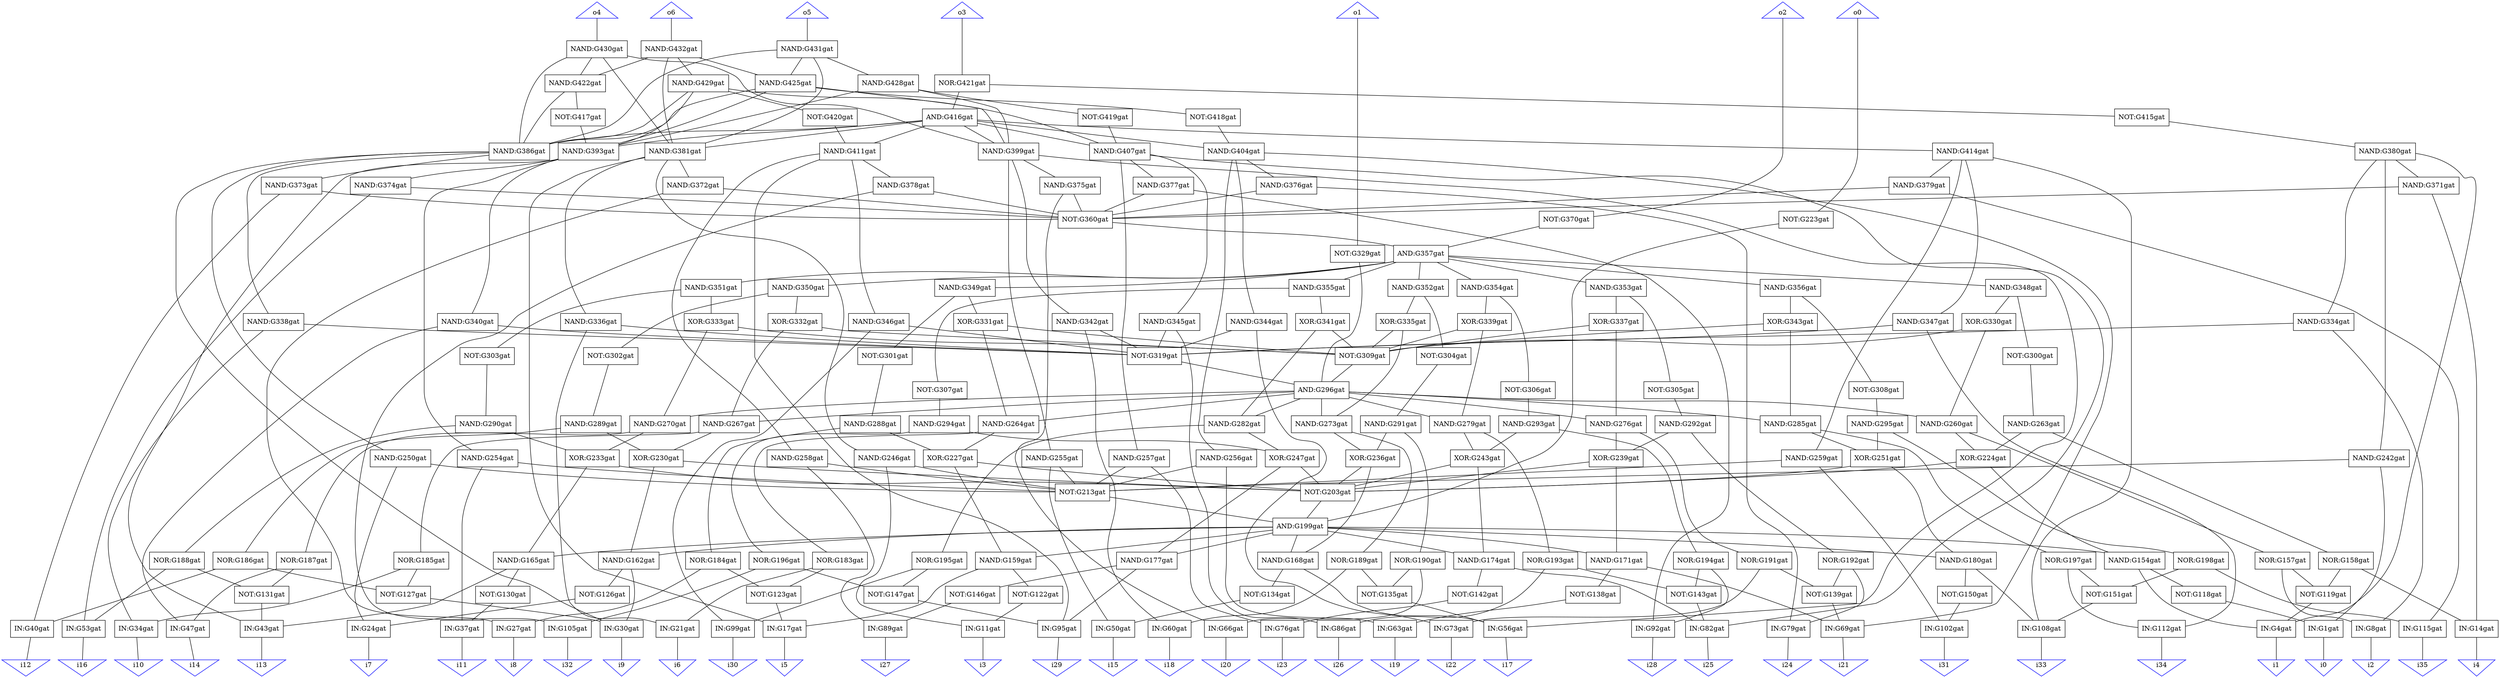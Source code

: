 digraph {
// Primary Inputs
{ rank=sink
  i0 [shape=invtriangle,color=blue];
  i1 [shape=invtriangle,color=blue];
  i2 [shape=invtriangle,color=blue];
  i3 [shape=invtriangle,color=blue];
  i4 [shape=invtriangle,color=blue];
  i5 [shape=invtriangle,color=blue];
  i6 [shape=invtriangle,color=blue];
  i7 [shape=invtriangle,color=blue];
  i8 [shape=invtriangle,color=blue];
  i9 [shape=invtriangle,color=blue];
  i10 [shape=invtriangle,color=blue];
  i11 [shape=invtriangle,color=blue];
  i12 [shape=invtriangle,color=blue];
  i13 [shape=invtriangle,color=blue];
  i14 [shape=invtriangle,color=blue];
  i15 [shape=invtriangle,color=blue];
  i16 [shape=invtriangle,color=blue];
  i17 [shape=invtriangle,color=blue];
  i18 [shape=invtriangle,color=blue];
  i19 [shape=invtriangle,color=blue];
  i20 [shape=invtriangle,color=blue];
  i21 [shape=invtriangle,color=blue];
  i22 [shape=invtriangle,color=blue];
  i23 [shape=invtriangle,color=blue];
  i24 [shape=invtriangle,color=blue];
  i25 [shape=invtriangle,color=blue];
  i26 [shape=invtriangle,color=blue];
  i27 [shape=invtriangle,color=blue];
  i28 [shape=invtriangle,color=blue];
  i29 [shape=invtriangle,color=blue];
  i30 [shape=invtriangle,color=blue];
  i31 [shape=invtriangle,color=blue];
  i32 [shape=invtriangle,color=blue];
  i33 [shape=invtriangle,color=blue];
  i34 [shape=invtriangle,color=blue];
  i35 [shape=invtriangle,color=blue];
}
// Primary Outputs
{ rank=source
  o0 [shape=triangle,color=blue];
  o1 [shape=triangle,color=blue];
  o2 [shape=triangle,color=blue];
  o3 [shape=triangle,color=blue];
  o4 [shape=triangle,color=blue];
  o5 [shape=triangle,color=blue];
  o6 [shape=triangle,color=blue];
}
// Inputs
{ rank=same
  "G1gat" [label="IN:G1gat",shape=box]; // Input(name=G1gat)
  "G4gat" [label="IN:G4gat",shape=box]; // Input(name=G4gat)
  "G8gat" [label="IN:G8gat",shape=box]; // Input(name=G8gat)
  "G11gat" [label="IN:G11gat",shape=box]; // Input(name=G11gat)
  "G14gat" [label="IN:G14gat",shape=box]; // Input(name=G14gat)
  "G17gat" [label="IN:G17gat",shape=box]; // Input(name=G17gat)
  "G21gat" [label="IN:G21gat",shape=box]; // Input(name=G21gat)
  "G24gat" [label="IN:G24gat",shape=box]; // Input(name=G24gat)
  "G27gat" [label="IN:G27gat",shape=box]; // Input(name=G27gat)
  "G30gat" [label="IN:G30gat",shape=box]; // Input(name=G30gat)
  "G34gat" [label="IN:G34gat",shape=box]; // Input(name=G34gat)
  "G37gat" [label="IN:G37gat",shape=box]; // Input(name=G37gat)
  "G40gat" [label="IN:G40gat",shape=box]; // Input(name=G40gat)
  "G43gat" [label="IN:G43gat",shape=box]; // Input(name=G43gat)
  "G47gat" [label="IN:G47gat",shape=box]; // Input(name=G47gat)
  "G50gat" [label="IN:G50gat",shape=box]; // Input(name=G50gat)
  "G53gat" [label="IN:G53gat",shape=box]; // Input(name=G53gat)
  "G56gat" [label="IN:G56gat",shape=box]; // Input(name=G56gat)
  "G60gat" [label="IN:G60gat",shape=box]; // Input(name=G60gat)
  "G63gat" [label="IN:G63gat",shape=box]; // Input(name=G63gat)
  "G66gat" [label="IN:G66gat",shape=box]; // Input(name=G66gat)
  "G69gat" [label="IN:G69gat",shape=box]; // Input(name=G69gat)
  "G73gat" [label="IN:G73gat",shape=box]; // Input(name=G73gat)
  "G76gat" [label="IN:G76gat",shape=box]; // Input(name=G76gat)
  "G79gat" [label="IN:G79gat",shape=box]; // Input(name=G79gat)
  "G82gat" [label="IN:G82gat",shape=box]; // Input(name=G82gat)
  "G86gat" [label="IN:G86gat",shape=box]; // Input(name=G86gat)
  "G89gat" [label="IN:G89gat",shape=box]; // Input(name=G89gat)
  "G92gat" [label="IN:G92gat",shape=box]; // Input(name=G92gat)
  "G95gat" [label="IN:G95gat",shape=box]; // Input(name=G95gat)
  "G99gat" [label="IN:G99gat",shape=box]; // Input(name=G99gat)
  "G102gat" [label="IN:G102gat",shape=box]; // Input(name=G102gat)
  "G105gat" [label="IN:G105gat",shape=box]; // Input(name=G105gat)
  "G108gat" [label="IN:G108gat",shape=box]; // Input(name=G108gat)
  "G112gat" [label="IN:G112gat",shape=box]; // Input(name=G112gat)
  "G115gat" [label="IN:G115gat",shape=box]; // Input(name=G115gat)
}
// Gates
  "G118gat" [label="NOT:G118gat",shape=rect]; // Gate(name=G118gat, type=NOT, args=[G1gat])
  "G119gat" [label="NOT:G119gat",shape=rect]; // Gate(name=G119gat, type=NOT, args=[G4gat])
  "G122gat" [label="NOT:G122gat",shape=rect]; // Gate(name=G122gat, type=NOT, args=[G11gat])
  "G123gat" [label="NOT:G123gat",shape=rect]; // Gate(name=G123gat, type=NOT, args=[G17gat])
  "G126gat" [label="NOT:G126gat",shape=rect]; // Gate(name=G126gat, type=NOT, args=[G24gat])
  "G127gat" [label="NOT:G127gat",shape=rect]; // Gate(name=G127gat, type=NOT, args=[G30gat])
  "G130gat" [label="NOT:G130gat",shape=rect]; // Gate(name=G130gat, type=NOT, args=[G37gat])
  "G131gat" [label="NOT:G131gat",shape=rect]; // Gate(name=G131gat, type=NOT, args=[G43gat])
  "G134gat" [label="NOT:G134gat",shape=rect]; // Gate(name=G134gat, type=NOT, args=[G50gat])
  "G135gat" [label="NOT:G135gat",shape=rect]; // Gate(name=G135gat, type=NOT, args=[G56gat])
  "G138gat" [label="NOT:G138gat",shape=rect]; // Gate(name=G138gat, type=NOT, args=[G63gat])
  "G139gat" [label="NOT:G139gat",shape=rect]; // Gate(name=G139gat, type=NOT, args=[G69gat])
  "G142gat" [label="NOT:G142gat",shape=rect]; // Gate(name=G142gat, type=NOT, args=[G76gat])
  "G143gat" [label="NOT:G143gat",shape=rect]; // Gate(name=G143gat, type=NOT, args=[G82gat])
  "G146gat" [label="NOT:G146gat",shape=rect]; // Gate(name=G146gat, type=NOT, args=[G89gat])
  "G147gat" [label="NOT:G147gat",shape=rect]; // Gate(name=G147gat, type=NOT, args=[G95gat])
  "G150gat" [label="NOT:G150gat",shape=rect]; // Gate(name=G150gat, type=NOT, args=[G102gat])
  "G151gat" [label="NOT:G151gat",shape=rect]; // Gate(name=G151gat, type=NOT, args=[G108gat])
  "G154gat" [label="NAND:G154gat",shape=rect]; // Gate(name=G154gat, type=NAND, args=[G118gat, G4gat])
  "G157gat" [label="NOR:G157gat",shape=rect]; // Gate(name=G157gat, type=NOR, args=[G8gat, G119gat])
  "G158gat" [label="NOR:G158gat",shape=rect]; // Gate(name=G158gat, type=NOR, args=[G14gat, G119gat])
  "G159gat" [label="NAND:G159gat",shape=rect]; // Gate(name=G159gat, type=NAND, args=[G122gat, G17gat])
  "G162gat" [label="NAND:G162gat",shape=rect]; // Gate(name=G162gat, type=NAND, args=[G126gat, G30gat])
  "G165gat" [label="NAND:G165gat",shape=rect]; // Gate(name=G165gat, type=NAND, args=[G130gat, G43gat])
  "G168gat" [label="NAND:G168gat",shape=rect]; // Gate(name=G168gat, type=NAND, args=[G134gat, G56gat])
  "G171gat" [label="NAND:G171gat",shape=rect]; // Gate(name=G171gat, type=NAND, args=[G138gat, G69gat])
  "G174gat" [label="NAND:G174gat",shape=rect]; // Gate(name=G174gat, type=NAND, args=[G142gat, G82gat])
  "G177gat" [label="NAND:G177gat",shape=rect]; // Gate(name=G177gat, type=NAND, args=[G146gat, G95gat])
  "G180gat" [label="NAND:G180gat",shape=rect]; // Gate(name=G180gat, type=NAND, args=[G150gat, G108gat])
  "G183gat" [label="NOR:G183gat",shape=rect]; // Gate(name=G183gat, type=NOR, args=[G21gat, G123gat])
  "G184gat" [label="NOR:G184gat",shape=rect]; // Gate(name=G184gat, type=NOR, args=[G27gat, G123gat])
  "G185gat" [label="NOR:G185gat",shape=rect]; // Gate(name=G185gat, type=NOR, args=[G34gat, G127gat])
  "G186gat" [label="NOR:G186gat",shape=rect]; // Gate(name=G186gat, type=NOR, args=[G40gat, G127gat])
  "G187gat" [label="NOR:G187gat",shape=rect]; // Gate(name=G187gat, type=NOR, args=[G47gat, G131gat])
  "G188gat" [label="NOR:G188gat",shape=rect]; // Gate(name=G188gat, type=NOR, args=[G53gat, G131gat])
  "G189gat" [label="NOR:G189gat",shape=rect]; // Gate(name=G189gat, type=NOR, args=[G60gat, G135gat])
  "G190gat" [label="NOR:G190gat",shape=rect]; // Gate(name=G190gat, type=NOR, args=[G66gat, G135gat])
  "G191gat" [label="NOR:G191gat",shape=rect]; // Gate(name=G191gat, type=NOR, args=[G73gat, G139gat])
  "G192gat" [label="NOR:G192gat",shape=rect]; // Gate(name=G192gat, type=NOR, args=[G79gat, G139gat])
  "G193gat" [label="NOR:G193gat",shape=rect]; // Gate(name=G193gat, type=NOR, args=[G86gat, G143gat])
  "G194gat" [label="NOR:G194gat",shape=rect]; // Gate(name=G194gat, type=NOR, args=[G92gat, G143gat])
  "G195gat" [label="NOR:G195gat",shape=rect]; // Gate(name=G195gat, type=NOR, args=[G99gat, G147gat])
  "G196gat" [label="NOR:G196gat",shape=rect]; // Gate(name=G196gat, type=NOR, args=[G105gat, G147gat])
  "G197gat" [label="NOR:G197gat",shape=rect]; // Gate(name=G197gat, type=NOR, args=[G112gat, G151gat])
  "G198gat" [label="NOR:G198gat",shape=rect]; // Gate(name=G198gat, type=NOR, args=[G115gat, G151gat])
  "G199gat" [label="AND:G199gat",shape=rect]; // Gate(name=G199gat, type=AND, args=[G154gat, G159gat, G162gat, G165gat, G168gat, G171gat, G174gat, G177gat, G180gat])
  "G203gat" [label="NOT:G203gat",shape=rect]; // Gate(name=G203gat, type=NOT, args=[G199gat])
  "G213gat" [label="NOT:G213gat",shape=rect]; // Gate(name=G213gat, type=NOT, args=[G199gat])
  "G223gat" [label="NOT:G223gat",shape=rect]; // Gate(name=G223gat, type=NOT, args=[G199gat])
  "G224gat" [label="XOR:G224gat",shape=rect]; // Gate(name=G224gat, type=XOR, args=[G203gat, G154gat])
  "G227gat" [label="XOR:G227gat",shape=rect]; // Gate(name=G227gat, type=XOR, args=[G203gat, G159gat])
  "G230gat" [label="XOR:G230gat",shape=rect]; // Gate(name=G230gat, type=XOR, args=[G203gat, G162gat])
  "G233gat" [label="XOR:G233gat",shape=rect]; // Gate(name=G233gat, type=XOR, args=[G203gat, G165gat])
  "G236gat" [label="XOR:G236gat",shape=rect]; // Gate(name=G236gat, type=XOR, args=[G203gat, G168gat])
  "G239gat" [label="XOR:G239gat",shape=rect]; // Gate(name=G239gat, type=XOR, args=[G203gat, G171gat])
  "G242gat" [label="NAND:G242gat",shape=rect]; // Gate(name=G242gat, type=NAND, args=[G1gat, G213gat])
  "G243gat" [label="XOR:G243gat",shape=rect]; // Gate(name=G243gat, type=XOR, args=[G203gat, G174gat])
  "G246gat" [label="NAND:G246gat",shape=rect]; // Gate(name=G246gat, type=NAND, args=[G213gat, G11gat])
  "G247gat" [label="XOR:G247gat",shape=rect]; // Gate(name=G247gat, type=XOR, args=[G203gat, G177gat])
  "G250gat" [label="NAND:G250gat",shape=rect]; // Gate(name=G250gat, type=NAND, args=[G213gat, G24gat])
  "G251gat" [label="XOR:G251gat",shape=rect]; // Gate(name=G251gat, type=XOR, args=[G203gat, G180gat])
  "G254gat" [label="NAND:G254gat",shape=rect]; // Gate(name=G254gat, type=NAND, args=[G213gat, G37gat])
  "G255gat" [label="NAND:G255gat",shape=rect]; // Gate(name=G255gat, type=NAND, args=[G213gat, G50gat])
  "G256gat" [label="NAND:G256gat",shape=rect]; // Gate(name=G256gat, type=NAND, args=[G213gat, G63gat])
  "G257gat" [label="NAND:G257gat",shape=rect]; // Gate(name=G257gat, type=NAND, args=[G213gat, G76gat])
  "G258gat" [label="NAND:G258gat",shape=rect]; // Gate(name=G258gat, type=NAND, args=[G213gat, G89gat])
  "G259gat" [label="NAND:G259gat",shape=rect]; // Gate(name=G259gat, type=NAND, args=[G213gat, G102gat])
  "G260gat" [label="NAND:G260gat",shape=rect]; // Gate(name=G260gat, type=NAND, args=[G224gat, G157gat])
  "G263gat" [label="NAND:G263gat",shape=rect]; // Gate(name=G263gat, type=NAND, args=[G224gat, G158gat])
  "G264gat" [label="NAND:G264gat",shape=rect]; // Gate(name=G264gat, type=NAND, args=[G227gat, G183gat])
  "G267gat" [label="NAND:G267gat",shape=rect]; // Gate(name=G267gat, type=NAND, args=[G230gat, G185gat])
  "G270gat" [label="NAND:G270gat",shape=rect]; // Gate(name=G270gat, type=NAND, args=[G233gat, G187gat])
  "G273gat" [label="NAND:G273gat",shape=rect]; // Gate(name=G273gat, type=NAND, args=[G236gat, G189gat])
  "G276gat" [label="NAND:G276gat",shape=rect]; // Gate(name=G276gat, type=NAND, args=[G239gat, G191gat])
  "G279gat" [label="NAND:G279gat",shape=rect]; // Gate(name=G279gat, type=NAND, args=[G243gat, G193gat])
  "G282gat" [label="NAND:G282gat",shape=rect]; // Gate(name=G282gat, type=NAND, args=[G247gat, G195gat])
  "G285gat" [label="NAND:G285gat",shape=rect]; // Gate(name=G285gat, type=NAND, args=[G251gat, G197gat])
  "G288gat" [label="NAND:G288gat",shape=rect]; // Gate(name=G288gat, type=NAND, args=[G227gat, G184gat])
  "G289gat" [label="NAND:G289gat",shape=rect]; // Gate(name=G289gat, type=NAND, args=[G230gat, G186gat])
  "G290gat" [label="NAND:G290gat",shape=rect]; // Gate(name=G290gat, type=NAND, args=[G233gat, G188gat])
  "G291gat" [label="NAND:G291gat",shape=rect]; // Gate(name=G291gat, type=NAND, args=[G236gat, G190gat])
  "G292gat" [label="NAND:G292gat",shape=rect]; // Gate(name=G292gat, type=NAND, args=[G239gat, G192gat])
  "G293gat" [label="NAND:G293gat",shape=rect]; // Gate(name=G293gat, type=NAND, args=[G243gat, G194gat])
  "G294gat" [label="NAND:G294gat",shape=rect]; // Gate(name=G294gat, type=NAND, args=[G247gat, G196gat])
  "G295gat" [label="NAND:G295gat",shape=rect]; // Gate(name=G295gat, type=NAND, args=[G251gat, G198gat])
  "G296gat" [label="AND:G296gat",shape=rect]; // Gate(name=G296gat, type=AND, args=[G260gat, G264gat, G267gat, G270gat, G273gat, G276gat, G279gat, G282gat, G285gat])
  "G300gat" [label="NOT:G300gat",shape=rect]; // Gate(name=G300gat, type=NOT, args=[G263gat])
  "G301gat" [label="NOT:G301gat",shape=rect]; // Gate(name=G301gat, type=NOT, args=[G288gat])
  "G302gat" [label="NOT:G302gat",shape=rect]; // Gate(name=G302gat, type=NOT, args=[G289gat])
  "G303gat" [label="NOT:G303gat",shape=rect]; // Gate(name=G303gat, type=NOT, args=[G290gat])
  "G304gat" [label="NOT:G304gat",shape=rect]; // Gate(name=G304gat, type=NOT, args=[G291gat])
  "G305gat" [label="NOT:G305gat",shape=rect]; // Gate(name=G305gat, type=NOT, args=[G292gat])
  "G306gat" [label="NOT:G306gat",shape=rect]; // Gate(name=G306gat, type=NOT, args=[G293gat])
  "G307gat" [label="NOT:G307gat",shape=rect]; // Gate(name=G307gat, type=NOT, args=[G294gat])
  "G308gat" [label="NOT:G308gat",shape=rect]; // Gate(name=G308gat, type=NOT, args=[G295gat])
  "G309gat" [label="NOT:G309gat",shape=rect]; // Gate(name=G309gat, type=NOT, args=[G296gat])
  "G319gat" [label="NOT:G319gat",shape=rect]; // Gate(name=G319gat, type=NOT, args=[G296gat])
  "G329gat" [label="NOT:G329gat",shape=rect]; // Gate(name=G329gat, type=NOT, args=[G296gat])
  "G330gat" [label="XOR:G330gat",shape=rect]; // Gate(name=G330gat, type=XOR, args=[G309gat, G260gat])
  "G331gat" [label="XOR:G331gat",shape=rect]; // Gate(name=G331gat, type=XOR, args=[G309gat, G264gat])
  "G332gat" [label="XOR:G332gat",shape=rect]; // Gate(name=G332gat, type=XOR, args=[G309gat, G267gat])
  "G333gat" [label="XOR:G333gat",shape=rect]; // Gate(name=G333gat, type=XOR, args=[G309gat, G270gat])
  "G334gat" [label="NAND:G334gat",shape=rect]; // Gate(name=G334gat, type=NAND, args=[G8gat, G319gat])
  "G335gat" [label="XOR:G335gat",shape=rect]; // Gate(name=G335gat, type=XOR, args=[G309gat, G273gat])
  "G336gat" [label="NAND:G336gat",shape=rect]; // Gate(name=G336gat, type=NAND, args=[G319gat, G21gat])
  "G337gat" [label="XOR:G337gat",shape=rect]; // Gate(name=G337gat, type=XOR, args=[G309gat, G276gat])
  "G338gat" [label="NAND:G338gat",shape=rect]; // Gate(name=G338gat, type=NAND, args=[G319gat, G34gat])
  "G339gat" [label="XOR:G339gat",shape=rect]; // Gate(name=G339gat, type=XOR, args=[G309gat, G279gat])
  "G340gat" [label="NAND:G340gat",shape=rect]; // Gate(name=G340gat, type=NAND, args=[G319gat, G47gat])
  "G341gat" [label="XOR:G341gat",shape=rect]; // Gate(name=G341gat, type=XOR, args=[G309gat, G282gat])
  "G342gat" [label="NAND:G342gat",shape=rect]; // Gate(name=G342gat, type=NAND, args=[G319gat, G60gat])
  "G343gat" [label="XOR:G343gat",shape=rect]; // Gate(name=G343gat, type=XOR, args=[G309gat, G285gat])
  "G344gat" [label="NAND:G344gat",shape=rect]; // Gate(name=G344gat, type=NAND, args=[G319gat, G73gat])
  "G345gat" [label="NAND:G345gat",shape=rect]; // Gate(name=G345gat, type=NAND, args=[G319gat, G86gat])
  "G346gat" [label="NAND:G346gat",shape=rect]; // Gate(name=G346gat, type=NAND, args=[G319gat, G99gat])
  "G347gat" [label="NAND:G347gat",shape=rect]; // Gate(name=G347gat, type=NAND, args=[G319gat, G112gat])
  "G348gat" [label="NAND:G348gat",shape=rect]; // Gate(name=G348gat, type=NAND, args=[G330gat, G300gat])
  "G349gat" [label="NAND:G349gat",shape=rect]; // Gate(name=G349gat, type=NAND, args=[G331gat, G301gat])
  "G350gat" [label="NAND:G350gat",shape=rect]; // Gate(name=G350gat, type=NAND, args=[G332gat, G302gat])
  "G351gat" [label="NAND:G351gat",shape=rect]; // Gate(name=G351gat, type=NAND, args=[G333gat, G303gat])
  "G352gat" [label="NAND:G352gat",shape=rect]; // Gate(name=G352gat, type=NAND, args=[G335gat, G304gat])
  "G353gat" [label="NAND:G353gat",shape=rect]; // Gate(name=G353gat, type=NAND, args=[G337gat, G305gat])
  "G354gat" [label="NAND:G354gat",shape=rect]; // Gate(name=G354gat, type=NAND, args=[G339gat, G306gat])
  "G355gat" [label="NAND:G355gat",shape=rect]; // Gate(name=G355gat, type=NAND, args=[G341gat, G307gat])
  "G356gat" [label="NAND:G356gat",shape=rect]; // Gate(name=G356gat, type=NAND, args=[G343gat, G308gat])
  "G357gat" [label="AND:G357gat",shape=rect]; // Gate(name=G357gat, type=AND, args=[G348gat, G349gat, G350gat, G351gat, G352gat, G353gat, G354gat, G355gat, G356gat])
  "G360gat" [label="NOT:G360gat",shape=rect]; // Gate(name=G360gat, type=NOT, args=[G357gat])
  "G370gat" [label="NOT:G370gat",shape=rect]; // Gate(name=G370gat, type=NOT, args=[G357gat])
  "G371gat" [label="NAND:G371gat",shape=rect]; // Gate(name=G371gat, type=NAND, args=[G14gat, G360gat])
  "G372gat" [label="NAND:G372gat",shape=rect]; // Gate(name=G372gat, type=NAND, args=[G360gat, G27gat])
  "G373gat" [label="NAND:G373gat",shape=rect]; // Gate(name=G373gat, type=NAND, args=[G360gat, G40gat])
  "G374gat" [label="NAND:G374gat",shape=rect]; // Gate(name=G374gat, type=NAND, args=[G360gat, G53gat])
  "G375gat" [label="NAND:G375gat",shape=rect]; // Gate(name=G375gat, type=NAND, args=[G360gat, G66gat])
  "G376gat" [label="NAND:G376gat",shape=rect]; // Gate(name=G376gat, type=NAND, args=[G360gat, G79gat])
  "G377gat" [label="NAND:G377gat",shape=rect]; // Gate(name=G377gat, type=NAND, args=[G360gat, G92gat])
  "G378gat" [label="NAND:G378gat",shape=rect]; // Gate(name=G378gat, type=NAND, args=[G360gat, G105gat])
  "G379gat" [label="NAND:G379gat",shape=rect]; // Gate(name=G379gat, type=NAND, args=[G360gat, G115gat])
  "G380gat" [label="NAND:G380gat",shape=rect]; // Gate(name=G380gat, type=NAND, args=[G4gat, G242gat, G334gat, G371gat])
  "G381gat" [label="NAND:G381gat",shape=rect]; // Gate(name=G381gat, type=NAND, args=[G246gat, G336gat, G372gat, G17gat])
  "G386gat" [label="NAND:G386gat",shape=rect]; // Gate(name=G386gat, type=NAND, args=[G250gat, G338gat, G373gat, G30gat])
  "G393gat" [label="NAND:G393gat",shape=rect]; // Gate(name=G393gat, type=NAND, args=[G254gat, G340gat, G374gat, G43gat])
  "G399gat" [label="NAND:G399gat",shape=rect]; // Gate(name=G399gat, type=NAND, args=[G255gat, G342gat, G375gat, G56gat])
  "G404gat" [label="NAND:G404gat",shape=rect]; // Gate(name=G404gat, type=NAND, args=[G256gat, G344gat, G376gat, G69gat])
  "G407gat" [label="NAND:G407gat",shape=rect]; // Gate(name=G407gat, type=NAND, args=[G257gat, G345gat, G377gat, G82gat])
  "G411gat" [label="NAND:G411gat",shape=rect]; // Gate(name=G411gat, type=NAND, args=[G258gat, G346gat, G378gat, G95gat])
  "G414gat" [label="NAND:G414gat",shape=rect]; // Gate(name=G414gat, type=NAND, args=[G259gat, G347gat, G379gat, G108gat])
  "G415gat" [label="NOT:G415gat",shape=rect]; // Gate(name=G415gat, type=NOT, args=[G380gat])
  "G416gat" [label="AND:G416gat",shape=rect]; // Gate(name=G416gat, type=AND, args=[G381gat, G386gat, G393gat, G399gat, G404gat, G407gat, G411gat, G414gat])
  "G417gat" [label="NOT:G417gat",shape=rect]; // Gate(name=G417gat, type=NOT, args=[G393gat])
  "G418gat" [label="NOT:G418gat",shape=rect]; // Gate(name=G418gat, type=NOT, args=[G404gat])
  "G419gat" [label="NOT:G419gat",shape=rect]; // Gate(name=G419gat, type=NOT, args=[G407gat])
  "G420gat" [label="NOT:G420gat",shape=rect]; // Gate(name=G420gat, type=NOT, args=[G411gat])
  "G421gat" [label="NOR:G421gat",shape=rect]; // Gate(name=G421gat, type=NOR, args=[G415gat, G416gat])
  "G422gat" [label="NAND:G422gat",shape=rect]; // Gate(name=G422gat, type=NAND, args=[G386gat, G417gat])
  "G425gat" [label="NAND:G425gat",shape=rect]; // Gate(name=G425gat, type=NAND, args=[G386gat, G393gat, G418gat, G399gat])
  "G428gat" [label="NAND:G428gat",shape=rect]; // Gate(name=G428gat, type=NAND, args=[G399gat, G393gat, G419gat])
  "G429gat" [label="NAND:G429gat",shape=rect]; // Gate(name=G429gat, type=NAND, args=[G386gat, G393gat, G407gat, G420gat])
  "G430gat" [label="NAND:G430gat",shape=rect]; // Gate(name=G430gat, type=NAND, args=[G381gat, G386gat, G422gat, G399gat])
  "G431gat" [label="NAND:G431gat",shape=rect]; // Gate(name=G431gat, type=NAND, args=[G381gat, G386gat, G425gat, G428gat])
  "G432gat" [label="NAND:G432gat",shape=rect]; // Gate(name=G432gat, type=NAND, args=[G381gat, G422gat, G425gat, G429gat])
// Input connections
  "G1gat" -> i0 [arrowhead=none];
  "G4gat" -> i1 [arrowhead=none];
  "G8gat" -> i2 [arrowhead=none];
  "G11gat" -> i3 [arrowhead=none];
  "G14gat" -> i4 [arrowhead=none];
  "G17gat" -> i5 [arrowhead=none];
  "G21gat" -> i6 [arrowhead=none];
  "G24gat" -> i7 [arrowhead=none];
  "G27gat" -> i8 [arrowhead=none];
  "G30gat" -> i9 [arrowhead=none];
  "G34gat" -> i10 [arrowhead=none];
  "G37gat" -> i11 [arrowhead=none];
  "G40gat" -> i12 [arrowhead=none];
  "G43gat" -> i13 [arrowhead=none];
  "G47gat" -> i14 [arrowhead=none];
  "G50gat" -> i15 [arrowhead=none];
  "G53gat" -> i16 [arrowhead=none];
  "G56gat" -> i17 [arrowhead=none];
  "G60gat" -> i18 [arrowhead=none];
  "G63gat" -> i19 [arrowhead=none];
  "G66gat" -> i20 [arrowhead=none];
  "G69gat" -> i21 [arrowhead=none];
  "G73gat" -> i22 [arrowhead=none];
  "G76gat" -> i23 [arrowhead=none];
  "G79gat" -> i24 [arrowhead=none];
  "G82gat" -> i25 [arrowhead=none];
  "G86gat" -> i26 [arrowhead=none];
  "G89gat" -> i27 [arrowhead=none];
  "G92gat" -> i28 [arrowhead=none];
  "G95gat" -> i29 [arrowhead=none];
  "G99gat" -> i30 [arrowhead=none];
  "G102gat" -> i31 [arrowhead=none];
  "G105gat" -> i32 [arrowhead=none];
  "G108gat" -> i33 [arrowhead=none];
  "G112gat" -> i34 [arrowhead=none];
  "G115gat" -> i35 [arrowhead=none];
// Node connections
  "G118gat" -> "G1gat" [arrowhead=none];
  "G119gat" -> "G4gat" [arrowhead=none];
  "G122gat" -> "G11gat" [arrowhead=none];
  "G123gat" -> "G17gat" [arrowhead=none];
  "G126gat" -> "G24gat" [arrowhead=none];
  "G127gat" -> "G30gat" [arrowhead=none];
  "G130gat" -> "G37gat" [arrowhead=none];
  "G131gat" -> "G43gat" [arrowhead=none];
  "G134gat" -> "G50gat" [arrowhead=none];
  "G135gat" -> "G56gat" [arrowhead=none];
  "G138gat" -> "G63gat" [arrowhead=none];
  "G139gat" -> "G69gat" [arrowhead=none];
  "G142gat" -> "G76gat" [arrowhead=none];
  "G143gat" -> "G82gat" [arrowhead=none];
  "G146gat" -> "G89gat" [arrowhead=none];
  "G147gat" -> "G95gat" [arrowhead=none];
  "G150gat" -> "G102gat" [arrowhead=none];
  "G151gat" -> "G108gat" [arrowhead=none];
  "G154gat" -> "G118gat" [arrowhead=none];
  "G154gat" -> "G4gat" [arrowhead=none];
  "G157gat" -> "G8gat" [arrowhead=none];
  "G157gat" -> "G119gat" [arrowhead=none];
  "G158gat" -> "G14gat" [arrowhead=none];
  "G158gat" -> "G119gat" [arrowhead=none];
  "G159gat" -> "G122gat" [arrowhead=none];
  "G159gat" -> "G17gat" [arrowhead=none];
  "G162gat" -> "G126gat" [arrowhead=none];
  "G162gat" -> "G30gat" [arrowhead=none];
  "G165gat" -> "G130gat" [arrowhead=none];
  "G165gat" -> "G43gat" [arrowhead=none];
  "G168gat" -> "G134gat" [arrowhead=none];
  "G168gat" -> "G56gat" [arrowhead=none];
  "G171gat" -> "G138gat" [arrowhead=none];
  "G171gat" -> "G69gat" [arrowhead=none];
  "G174gat" -> "G142gat" [arrowhead=none];
  "G174gat" -> "G82gat" [arrowhead=none];
  "G177gat" -> "G146gat" [arrowhead=none];
  "G177gat" -> "G95gat" [arrowhead=none];
  "G180gat" -> "G150gat" [arrowhead=none];
  "G180gat" -> "G108gat" [arrowhead=none];
  "G183gat" -> "G21gat" [arrowhead=none];
  "G183gat" -> "G123gat" [arrowhead=none];
  "G184gat" -> "G27gat" [arrowhead=none];
  "G184gat" -> "G123gat" [arrowhead=none];
  "G185gat" -> "G34gat" [arrowhead=none];
  "G185gat" -> "G127gat" [arrowhead=none];
  "G186gat" -> "G40gat" [arrowhead=none];
  "G186gat" -> "G127gat" [arrowhead=none];
  "G187gat" -> "G47gat" [arrowhead=none];
  "G187gat" -> "G131gat" [arrowhead=none];
  "G188gat" -> "G53gat" [arrowhead=none];
  "G188gat" -> "G131gat" [arrowhead=none];
  "G189gat" -> "G60gat" [arrowhead=none];
  "G189gat" -> "G135gat" [arrowhead=none];
  "G190gat" -> "G66gat" [arrowhead=none];
  "G190gat" -> "G135gat" [arrowhead=none];
  "G191gat" -> "G73gat" [arrowhead=none];
  "G191gat" -> "G139gat" [arrowhead=none];
  "G192gat" -> "G79gat" [arrowhead=none];
  "G192gat" -> "G139gat" [arrowhead=none];
  "G193gat" -> "G86gat" [arrowhead=none];
  "G193gat" -> "G143gat" [arrowhead=none];
  "G194gat" -> "G92gat" [arrowhead=none];
  "G194gat" -> "G143gat" [arrowhead=none];
  "G195gat" -> "G99gat" [arrowhead=none];
  "G195gat" -> "G147gat" [arrowhead=none];
  "G196gat" -> "G105gat" [arrowhead=none];
  "G196gat" -> "G147gat" [arrowhead=none];
  "G197gat" -> "G112gat" [arrowhead=none];
  "G197gat" -> "G151gat" [arrowhead=none];
  "G198gat" -> "G115gat" [arrowhead=none];
  "G198gat" -> "G151gat" [arrowhead=none];
  "G199gat" -> "G154gat" [arrowhead=none];
  "G199gat" -> "G159gat" [arrowhead=none];
  "G199gat" -> "G162gat" [arrowhead=none];
  "G199gat" -> "G165gat" [arrowhead=none];
  "G199gat" -> "G168gat" [arrowhead=none];
  "G199gat" -> "G171gat" [arrowhead=none];
  "G199gat" -> "G174gat" [arrowhead=none];
  "G199gat" -> "G177gat" [arrowhead=none];
  "G199gat" -> "G180gat" [arrowhead=none];
  "G203gat" -> "G199gat" [arrowhead=none];
  "G213gat" -> "G199gat" [arrowhead=none];
  "G223gat" -> "G199gat" [arrowhead=none];
  "G224gat" -> "G203gat" [arrowhead=none];
  "G224gat" -> "G154gat" [arrowhead=none];
  "G227gat" -> "G203gat" [arrowhead=none];
  "G227gat" -> "G159gat" [arrowhead=none];
  "G230gat" -> "G203gat" [arrowhead=none];
  "G230gat" -> "G162gat" [arrowhead=none];
  "G233gat" -> "G203gat" [arrowhead=none];
  "G233gat" -> "G165gat" [arrowhead=none];
  "G236gat" -> "G203gat" [arrowhead=none];
  "G236gat" -> "G168gat" [arrowhead=none];
  "G239gat" -> "G203gat" [arrowhead=none];
  "G239gat" -> "G171gat" [arrowhead=none];
  "G242gat" -> "G1gat" [arrowhead=none];
  "G242gat" -> "G213gat" [arrowhead=none];
  "G243gat" -> "G203gat" [arrowhead=none];
  "G243gat" -> "G174gat" [arrowhead=none];
  "G246gat" -> "G213gat" [arrowhead=none];
  "G246gat" -> "G11gat" [arrowhead=none];
  "G247gat" -> "G203gat" [arrowhead=none];
  "G247gat" -> "G177gat" [arrowhead=none];
  "G250gat" -> "G213gat" [arrowhead=none];
  "G250gat" -> "G24gat" [arrowhead=none];
  "G251gat" -> "G203gat" [arrowhead=none];
  "G251gat" -> "G180gat" [arrowhead=none];
  "G254gat" -> "G213gat" [arrowhead=none];
  "G254gat" -> "G37gat" [arrowhead=none];
  "G255gat" -> "G213gat" [arrowhead=none];
  "G255gat" -> "G50gat" [arrowhead=none];
  "G256gat" -> "G213gat" [arrowhead=none];
  "G256gat" -> "G63gat" [arrowhead=none];
  "G257gat" -> "G213gat" [arrowhead=none];
  "G257gat" -> "G76gat" [arrowhead=none];
  "G258gat" -> "G213gat" [arrowhead=none];
  "G258gat" -> "G89gat" [arrowhead=none];
  "G259gat" -> "G213gat" [arrowhead=none];
  "G259gat" -> "G102gat" [arrowhead=none];
  "G260gat" -> "G224gat" [arrowhead=none];
  "G260gat" -> "G157gat" [arrowhead=none];
  "G263gat" -> "G224gat" [arrowhead=none];
  "G263gat" -> "G158gat" [arrowhead=none];
  "G264gat" -> "G227gat" [arrowhead=none];
  "G264gat" -> "G183gat" [arrowhead=none];
  "G267gat" -> "G230gat" [arrowhead=none];
  "G267gat" -> "G185gat" [arrowhead=none];
  "G270gat" -> "G233gat" [arrowhead=none];
  "G270gat" -> "G187gat" [arrowhead=none];
  "G273gat" -> "G236gat" [arrowhead=none];
  "G273gat" -> "G189gat" [arrowhead=none];
  "G276gat" -> "G239gat" [arrowhead=none];
  "G276gat" -> "G191gat" [arrowhead=none];
  "G279gat" -> "G243gat" [arrowhead=none];
  "G279gat" -> "G193gat" [arrowhead=none];
  "G282gat" -> "G247gat" [arrowhead=none];
  "G282gat" -> "G195gat" [arrowhead=none];
  "G285gat" -> "G251gat" [arrowhead=none];
  "G285gat" -> "G197gat" [arrowhead=none];
  "G288gat" -> "G227gat" [arrowhead=none];
  "G288gat" -> "G184gat" [arrowhead=none];
  "G289gat" -> "G230gat" [arrowhead=none];
  "G289gat" -> "G186gat" [arrowhead=none];
  "G290gat" -> "G233gat" [arrowhead=none];
  "G290gat" -> "G188gat" [arrowhead=none];
  "G291gat" -> "G236gat" [arrowhead=none];
  "G291gat" -> "G190gat" [arrowhead=none];
  "G292gat" -> "G239gat" [arrowhead=none];
  "G292gat" -> "G192gat" [arrowhead=none];
  "G293gat" -> "G243gat" [arrowhead=none];
  "G293gat" -> "G194gat" [arrowhead=none];
  "G294gat" -> "G247gat" [arrowhead=none];
  "G294gat" -> "G196gat" [arrowhead=none];
  "G295gat" -> "G251gat" [arrowhead=none];
  "G295gat" -> "G198gat" [arrowhead=none];
  "G296gat" -> "G260gat" [arrowhead=none];
  "G296gat" -> "G264gat" [arrowhead=none];
  "G296gat" -> "G267gat" [arrowhead=none];
  "G296gat" -> "G270gat" [arrowhead=none];
  "G296gat" -> "G273gat" [arrowhead=none];
  "G296gat" -> "G276gat" [arrowhead=none];
  "G296gat" -> "G279gat" [arrowhead=none];
  "G296gat" -> "G282gat" [arrowhead=none];
  "G296gat" -> "G285gat" [arrowhead=none];
  "G300gat" -> "G263gat" [arrowhead=none];
  "G301gat" -> "G288gat" [arrowhead=none];
  "G302gat" -> "G289gat" [arrowhead=none];
  "G303gat" -> "G290gat" [arrowhead=none];
  "G304gat" -> "G291gat" [arrowhead=none];
  "G305gat" -> "G292gat" [arrowhead=none];
  "G306gat" -> "G293gat" [arrowhead=none];
  "G307gat" -> "G294gat" [arrowhead=none];
  "G308gat" -> "G295gat" [arrowhead=none];
  "G309gat" -> "G296gat" [arrowhead=none];
  "G319gat" -> "G296gat" [arrowhead=none];
  "G329gat" -> "G296gat" [arrowhead=none];
  "G330gat" -> "G309gat" [arrowhead=none];
  "G330gat" -> "G260gat" [arrowhead=none];
  "G331gat" -> "G309gat" [arrowhead=none];
  "G331gat" -> "G264gat" [arrowhead=none];
  "G332gat" -> "G309gat" [arrowhead=none];
  "G332gat" -> "G267gat" [arrowhead=none];
  "G333gat" -> "G309gat" [arrowhead=none];
  "G333gat" -> "G270gat" [arrowhead=none];
  "G334gat" -> "G8gat" [arrowhead=none];
  "G334gat" -> "G319gat" [arrowhead=none];
  "G335gat" -> "G309gat" [arrowhead=none];
  "G335gat" -> "G273gat" [arrowhead=none];
  "G336gat" -> "G319gat" [arrowhead=none];
  "G336gat" -> "G21gat" [arrowhead=none];
  "G337gat" -> "G309gat" [arrowhead=none];
  "G337gat" -> "G276gat" [arrowhead=none];
  "G338gat" -> "G319gat" [arrowhead=none];
  "G338gat" -> "G34gat" [arrowhead=none];
  "G339gat" -> "G309gat" [arrowhead=none];
  "G339gat" -> "G279gat" [arrowhead=none];
  "G340gat" -> "G319gat" [arrowhead=none];
  "G340gat" -> "G47gat" [arrowhead=none];
  "G341gat" -> "G309gat" [arrowhead=none];
  "G341gat" -> "G282gat" [arrowhead=none];
  "G342gat" -> "G319gat" [arrowhead=none];
  "G342gat" -> "G60gat" [arrowhead=none];
  "G343gat" -> "G309gat" [arrowhead=none];
  "G343gat" -> "G285gat" [arrowhead=none];
  "G344gat" -> "G319gat" [arrowhead=none];
  "G344gat" -> "G73gat" [arrowhead=none];
  "G345gat" -> "G319gat" [arrowhead=none];
  "G345gat" -> "G86gat" [arrowhead=none];
  "G346gat" -> "G319gat" [arrowhead=none];
  "G346gat" -> "G99gat" [arrowhead=none];
  "G347gat" -> "G319gat" [arrowhead=none];
  "G347gat" -> "G112gat" [arrowhead=none];
  "G348gat" -> "G330gat" [arrowhead=none];
  "G348gat" -> "G300gat" [arrowhead=none];
  "G349gat" -> "G331gat" [arrowhead=none];
  "G349gat" -> "G301gat" [arrowhead=none];
  "G350gat" -> "G332gat" [arrowhead=none];
  "G350gat" -> "G302gat" [arrowhead=none];
  "G351gat" -> "G333gat" [arrowhead=none];
  "G351gat" -> "G303gat" [arrowhead=none];
  "G352gat" -> "G335gat" [arrowhead=none];
  "G352gat" -> "G304gat" [arrowhead=none];
  "G353gat" -> "G337gat" [arrowhead=none];
  "G353gat" -> "G305gat" [arrowhead=none];
  "G354gat" -> "G339gat" [arrowhead=none];
  "G354gat" -> "G306gat" [arrowhead=none];
  "G355gat" -> "G341gat" [arrowhead=none];
  "G355gat" -> "G307gat" [arrowhead=none];
  "G356gat" -> "G343gat" [arrowhead=none];
  "G356gat" -> "G308gat" [arrowhead=none];
  "G357gat" -> "G348gat" [arrowhead=none];
  "G357gat" -> "G349gat" [arrowhead=none];
  "G357gat" -> "G350gat" [arrowhead=none];
  "G357gat" -> "G351gat" [arrowhead=none];
  "G357gat" -> "G352gat" [arrowhead=none];
  "G357gat" -> "G353gat" [arrowhead=none];
  "G357gat" -> "G354gat" [arrowhead=none];
  "G357gat" -> "G355gat" [arrowhead=none];
  "G357gat" -> "G356gat" [arrowhead=none];
  "G360gat" -> "G357gat" [arrowhead=none];
  "G370gat" -> "G357gat" [arrowhead=none];
  "G371gat" -> "G14gat" [arrowhead=none];
  "G371gat" -> "G360gat" [arrowhead=none];
  "G372gat" -> "G360gat" [arrowhead=none];
  "G372gat" -> "G27gat" [arrowhead=none];
  "G373gat" -> "G360gat" [arrowhead=none];
  "G373gat" -> "G40gat" [arrowhead=none];
  "G374gat" -> "G360gat" [arrowhead=none];
  "G374gat" -> "G53gat" [arrowhead=none];
  "G375gat" -> "G360gat" [arrowhead=none];
  "G375gat" -> "G66gat" [arrowhead=none];
  "G376gat" -> "G360gat" [arrowhead=none];
  "G376gat" -> "G79gat" [arrowhead=none];
  "G377gat" -> "G360gat" [arrowhead=none];
  "G377gat" -> "G92gat" [arrowhead=none];
  "G378gat" -> "G360gat" [arrowhead=none];
  "G378gat" -> "G105gat" [arrowhead=none];
  "G379gat" -> "G360gat" [arrowhead=none];
  "G379gat" -> "G115gat" [arrowhead=none];
  "G380gat" -> "G4gat" [arrowhead=none];
  "G380gat" -> "G242gat" [arrowhead=none];
  "G380gat" -> "G334gat" [arrowhead=none];
  "G380gat" -> "G371gat" [arrowhead=none];
  "G381gat" -> "G246gat" [arrowhead=none];
  "G381gat" -> "G336gat" [arrowhead=none];
  "G381gat" -> "G372gat" [arrowhead=none];
  "G381gat" -> "G17gat" [arrowhead=none];
  "G386gat" -> "G250gat" [arrowhead=none];
  "G386gat" -> "G338gat" [arrowhead=none];
  "G386gat" -> "G373gat" [arrowhead=none];
  "G386gat" -> "G30gat" [arrowhead=none];
  "G393gat" -> "G254gat" [arrowhead=none];
  "G393gat" -> "G340gat" [arrowhead=none];
  "G393gat" -> "G374gat" [arrowhead=none];
  "G393gat" -> "G43gat" [arrowhead=none];
  "G399gat" -> "G255gat" [arrowhead=none];
  "G399gat" -> "G342gat" [arrowhead=none];
  "G399gat" -> "G375gat" [arrowhead=none];
  "G399gat" -> "G56gat" [arrowhead=none];
  "G404gat" -> "G256gat" [arrowhead=none];
  "G404gat" -> "G344gat" [arrowhead=none];
  "G404gat" -> "G376gat" [arrowhead=none];
  "G404gat" -> "G69gat" [arrowhead=none];
  "G407gat" -> "G257gat" [arrowhead=none];
  "G407gat" -> "G345gat" [arrowhead=none];
  "G407gat" -> "G377gat" [arrowhead=none];
  "G407gat" -> "G82gat" [arrowhead=none];
  "G411gat" -> "G258gat" [arrowhead=none];
  "G411gat" -> "G346gat" [arrowhead=none];
  "G411gat" -> "G378gat" [arrowhead=none];
  "G411gat" -> "G95gat" [arrowhead=none];
  "G414gat" -> "G259gat" [arrowhead=none];
  "G414gat" -> "G347gat" [arrowhead=none];
  "G414gat" -> "G379gat" [arrowhead=none];
  "G414gat" -> "G108gat" [arrowhead=none];
  "G415gat" -> "G380gat" [arrowhead=none];
  "G416gat" -> "G381gat" [arrowhead=none];
  "G416gat" -> "G386gat" [arrowhead=none];
  "G416gat" -> "G393gat" [arrowhead=none];
  "G416gat" -> "G399gat" [arrowhead=none];
  "G416gat" -> "G404gat" [arrowhead=none];
  "G416gat" -> "G407gat" [arrowhead=none];
  "G416gat" -> "G411gat" [arrowhead=none];
  "G416gat" -> "G414gat" [arrowhead=none];
  "G417gat" -> "G393gat" [arrowhead=none];
  "G418gat" -> "G404gat" [arrowhead=none];
  "G419gat" -> "G407gat" [arrowhead=none];
  "G420gat" -> "G411gat" [arrowhead=none];
  "G421gat" -> "G415gat" [arrowhead=none];
  "G421gat" -> "G416gat" [arrowhead=none];
  "G422gat" -> "G386gat" [arrowhead=none];
  "G422gat" -> "G417gat" [arrowhead=none];
  "G425gat" -> "G386gat" [arrowhead=none];
  "G425gat" -> "G393gat" [arrowhead=none];
  "G425gat" -> "G418gat" [arrowhead=none];
  "G425gat" -> "G399gat" [arrowhead=none];
  "G428gat" -> "G399gat" [arrowhead=none];
  "G428gat" -> "G393gat" [arrowhead=none];
  "G428gat" -> "G419gat" [arrowhead=none];
  "G429gat" -> "G386gat" [arrowhead=none];
  "G429gat" -> "G393gat" [arrowhead=none];
  "G429gat" -> "G407gat" [arrowhead=none];
  "G429gat" -> "G420gat" [arrowhead=none];
  "G430gat" -> "G381gat" [arrowhead=none];
  "G430gat" -> "G386gat" [arrowhead=none];
  "G430gat" -> "G422gat" [arrowhead=none];
  "G430gat" -> "G399gat" [arrowhead=none];
  "G431gat" -> "G381gat" [arrowhead=none];
  "G431gat" -> "G386gat" [arrowhead=none];
  "G431gat" -> "G425gat" [arrowhead=none];
  "G431gat" -> "G428gat" [arrowhead=none];
  "G432gat" -> "G381gat" [arrowhead=none];
  "G432gat" -> "G422gat" [arrowhead=none];
  "G432gat" -> "G425gat" [arrowhead=none];
  "G432gat" -> "G429gat" [arrowhead=none];
// Output connections
  o0 -> "G223gat" [arrowhead=none];
  o1 -> "G329gat" [arrowhead=none];
  o2 -> "G370gat" [arrowhead=none];
  o3 -> "G421gat" [arrowhead=none];
  o4 -> "G430gat" [arrowhead=none];
  o5 -> "G431gat" [arrowhead=none];
  o6 -> "G432gat" [arrowhead=none];
}
